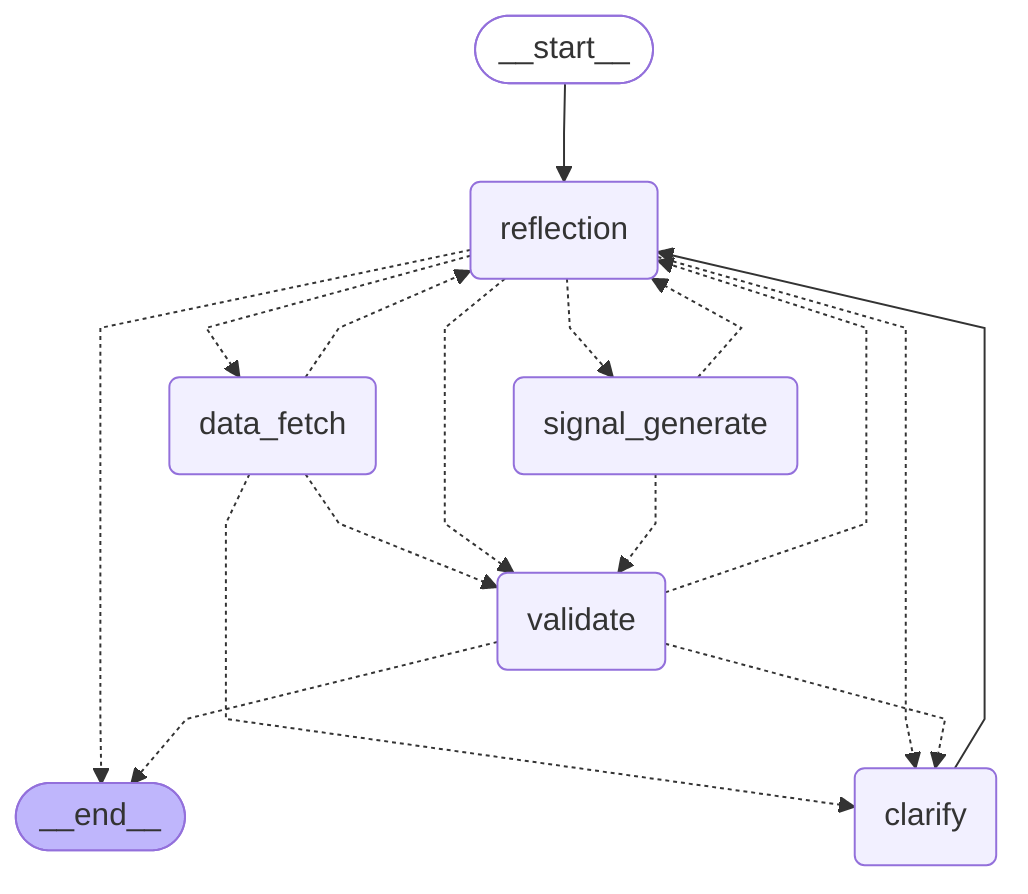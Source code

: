 ---
config:
  flowchart:
    curve: linear
---
graph TD;
	__start__([<p>__start__</p>]):::first
	reflection(reflection)
	data_fetch(data_fetch)
	signal_generate(signal_generate)
	clarify(clarify)
	validate(validate)
	__end__([<p>__end__</p>]):::last
	__start__ --> reflection;
	clarify --> reflection;
	data_fetch -.-> clarify;
	data_fetch -.-> reflection;
	data_fetch -.-> validate;
	reflection -.-> __end__;
	reflection -.-> clarify;
	reflection -.-> data_fetch;
	reflection -.-> signal_generate;
	reflection -.-> validate;
	signal_generate -.-> reflection;
	signal_generate -.-> validate;
	validate -.-> __end__;
	validate -.-> clarify;
	validate -.-> reflection;
	classDef default fill:#f2f0ff,line-height:1.2
	classDef first fill-opacity:0
	classDef last fill:#bfb6fc